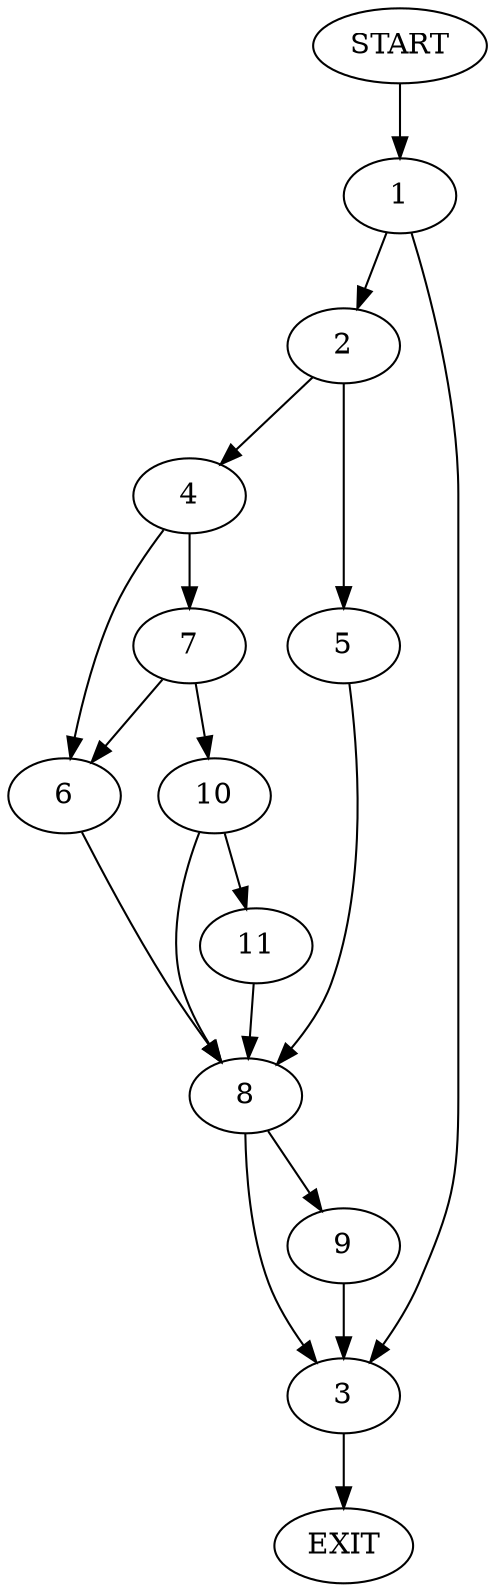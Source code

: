 digraph {
0 [label="START"]
12 [label="EXIT"]
0 -> 1
1 -> 2
1 -> 3
2 -> 4
2 -> 5
3 -> 12
4 -> 6
4 -> 7
5 -> 8
8 -> 9
8 -> 3
6 -> 8
7 -> 6
7 -> 10
10 -> 11
10 -> 8
11 -> 8
9 -> 3
}
